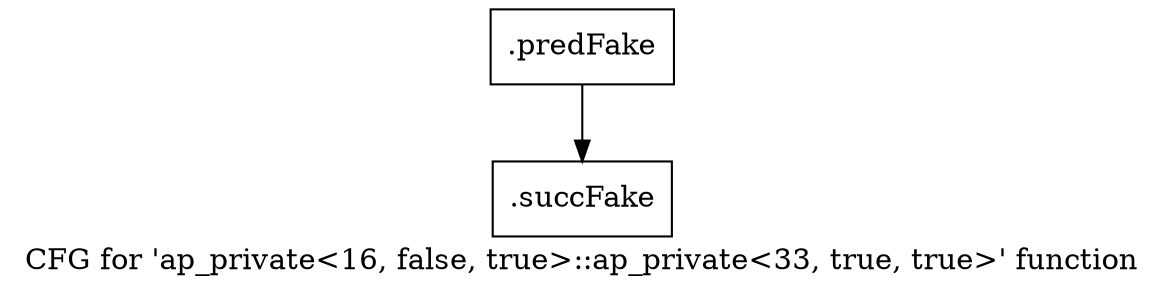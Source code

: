 digraph "CFG for 'ap_private\<16, false, true\>::ap_private\<33, true, true\>' function" {
	label="CFG for 'ap_private\<16, false, true\>::ap_private\<33, true, true\>' function";

	Node0x5737140 [shape=record,filename="",linenumber="",label="{.predFake}"];
	Node0x5737140 -> Node0x4f74730[ callList="" memoryops="" filename="/mnt/xilinx/Vitis_HLS/2021.2/include/etc/ap_private.h" execusionnum="0"];
	Node0x4f74730 [shape=record,filename="/mnt/xilinx/Vitis_HLS/2021.2/include/etc/ap_private.h",linenumber="1723",label="{.succFake}"];
}
